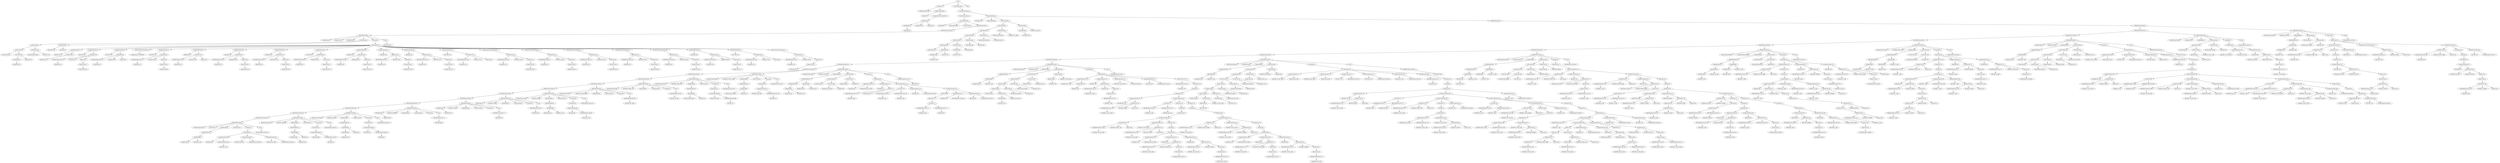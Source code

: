 digraph {
n0 [label="Goal:"];
n1 [label="MainClass:"];
n2 [label="Identifier:BinaryTree"];
n1 -> n2
n3 [label="PublicMainMethod:"];
n4 [label="Identifier:a"];
n3 -> n4
n5 [label="SystemOutPrintStatement:3"];
n6 [label="MethodCall:3"];
n7 [label="newIdentifier:3"];
n8 [label="Identifier:BT"];
n7 -> n8
n6 -> n7
n9 [label="Identifier:Start"];
n6 -> n9
n10 [label="Expressions:"];
n6 -> n10
n5 -> n6
n3 -> n5
n1 -> n3
n0 -> n1
n11 [label="ClassDeclarations:"];
n12 [label="ClassDeclarationList:"];
n13 [label="ClassDeclarationList:"];
n14 [label="ClassDeclaration:"];
n15 [label="Identifier:BT"];
n14 -> n15
n16 [label="ExtendsIdentifier:"];
n14 -> n16
n17 [label="varDeclarations:"];
n14 -> n17
n18 [label="MethodDeclarations:"];
n19 [label="MethodDeclarationList:"];
n20 [label="MethodDeclaration:"];
n21 [label="IntegerType:int"];
n20 -> n21
n22 [label="Identifier:Start"];
n20 -> n22
n23 [label="TypeIdentifiers:"];
n20 -> n23
n24 [label="varDeclarations:"];
n25 [label="varDeclarations:"];
n26 [label="varDeclarations:"];
n27 [label="varDeclarations:"];
n26 -> n27
n28 [label="VarDeclaration:"];
n29 [label="identifierType:"];
n30 [label="Identifier:Tree"];
n29 -> n30
n28 -> n29
n31 [label="Identifier:root"];
n28 -> n31
n26 -> n28
n25 -> n26
n32 [label="VarDeclaration:"];
n33 [label="BooleanType:boolean"];
n32 -> n33
n34 [label="Identifier:ntb"];
n32 -> n34
n25 -> n32
n24 -> n25
n35 [label="VarDeclaration:"];
n36 [label="IntegerType:int"];
n35 -> n36
n37 [label="Identifier:nti"];
n35 -> n37
n24 -> n35
n20 -> n24
n38 [label="Statements:"];
n39 [label="StatementList:"];
n40 [label="AssignStatement:17"];
n41 [label="Identifier:root"];
n40 -> n41
n42 [label="newIdentifier:17"];
n43 [label="Identifier:Tree"];
n42 -> n43
n40 -> n42
n39 -> n40
n44 [label="AssignStatement:18"];
n45 [label="Identifier:ntb"];
n44 -> n45
n46 [label="MethodCall:18"];
n47 [label="IdentifierExpression:18"];
n48 [label="Identifier:root"];
n47 -> n48
n46 -> n47
n49 [label="Identifier:Init"];
n46 -> n49
n50 [label="Expressions:"];
n51 [label="ExpressionList:"];
n52 [label="IntegerLiteral:16"];
n51 -> n52
n50 -> n51
n46 -> n50
n44 -> n46
n39 -> n44
n53 [label="AssignStatement:19"];
n54 [label="Identifier:ntb"];
n53 -> n54
n55 [label="MethodCall:19"];
n56 [label="IdentifierExpression:19"];
n57 [label="Identifier:root"];
n56 -> n57
n55 -> n56
n58 [label="Identifier:Print"];
n55 -> n58
n59 [label="Expressions:"];
n55 -> n59
n53 -> n55
n39 -> n53
n60 [label="SystemOutPrintStatement:20"];
n61 [label="IntegerLiteral:100000000"];
n60 -> n61
n39 -> n60
n62 [label="AssignStatement:21"];
n63 [label="Identifier:ntb"];
n62 -> n63
n64 [label="MethodCall:21"];
n65 [label="IdentifierExpression:21"];
n66 [label="Identifier:root"];
n65 -> n66
n64 -> n65
n67 [label="Identifier:Insert"];
n64 -> n67
n68 [label="Expressions:"];
n69 [label="ExpressionList:"];
n70 [label="IntegerLiteral:8"];
n69 -> n70
n68 -> n69
n64 -> n68
n62 -> n64
n39 -> n62
n71 [label="AssignStatement:22"];
n72 [label="Identifier:ntb"];
n71 -> n72
n73 [label="MethodCall:22"];
n74 [label="IdentifierExpression:22"];
n75 [label="Identifier:root"];
n74 -> n75
n73 -> n74
n76 [label="Identifier:Print"];
n73 -> n76
n77 [label="Expressions:"];
n73 -> n77
n71 -> n73
n39 -> n71
n78 [label="AssignStatement:23"];
n79 [label="Identifier:ntb"];
n78 -> n79
n80 [label="MethodCall:23"];
n81 [label="IdentifierExpression:23"];
n82 [label="Identifier:root"];
n81 -> n82
n80 -> n81
n83 [label="Identifier:Insert"];
n80 -> n83
n84 [label="Expressions:"];
n85 [label="ExpressionList:"];
n86 [label="IntegerLiteral:24"];
n85 -> n86
n84 -> n85
n80 -> n84
n78 -> n80
n39 -> n78
n87 [label="AssignStatement:24"];
n88 [label="Identifier:ntb"];
n87 -> n88
n89 [label="MethodCall:24"];
n90 [label="IdentifierExpression:24"];
n91 [label="Identifier:root"];
n90 -> n91
n89 -> n90
n92 [label="Identifier:Insert"];
n89 -> n92
n93 [label="Expressions:"];
n94 [label="ExpressionList:"];
n95 [label="IntegerLiteral:4"];
n94 -> n95
n93 -> n94
n89 -> n93
n87 -> n89
n39 -> n87
n96 [label="AssignStatement:25"];
n97 [label="Identifier:ntb"];
n96 -> n97
n98 [label="MethodCall:25"];
n99 [label="IdentifierExpression:25"];
n100 [label="Identifier:root"];
n99 -> n100
n98 -> n99
n101 [label="Identifier:Insert"];
n98 -> n101
n102 [label="Expressions:"];
n103 [label="ExpressionList:"];
n104 [label="IntegerLiteral:12"];
n103 -> n104
n102 -> n103
n98 -> n102
n96 -> n98
n39 -> n96
n105 [label="AssignStatement:26"];
n106 [label="Identifier:ntb"];
n105 -> n106
n107 [label="MethodCall:26"];
n108 [label="IdentifierExpression:26"];
n109 [label="Identifier:root"];
n108 -> n109
n107 -> n108
n110 [label="Identifier:Insert"];
n107 -> n110
n111 [label="Expressions:"];
n112 [label="ExpressionList:"];
n113 [label="IntegerLiteral:20"];
n112 -> n113
n111 -> n112
n107 -> n111
n105 -> n107
n39 -> n105
n114 [label="AssignStatement:27"];
n115 [label="Identifier:ntb"];
n114 -> n115
n116 [label="MethodCall:27"];
n117 [label="IdentifierExpression:27"];
n118 [label="Identifier:root"];
n117 -> n118
n116 -> n117
n119 [label="Identifier:Insert"];
n116 -> n119
n120 [label="Expressions:"];
n121 [label="ExpressionList:"];
n122 [label="IntegerLiteral:28"];
n121 -> n122
n120 -> n121
n116 -> n120
n114 -> n116
n39 -> n114
n123 [label="AssignStatement:28"];
n124 [label="Identifier:ntb"];
n123 -> n124
n125 [label="MethodCall:28"];
n126 [label="IdentifierExpression:28"];
n127 [label="Identifier:root"];
n126 -> n127
n125 -> n126
n128 [label="Identifier:Insert"];
n125 -> n128
n129 [label="Expressions:"];
n130 [label="ExpressionList:"];
n131 [label="IntegerLiteral:14"];
n130 -> n131
n129 -> n130
n125 -> n129
n123 -> n125
n39 -> n123
n132 [label="AssignStatement:29"];
n133 [label="Identifier:ntb"];
n132 -> n133
n134 [label="MethodCall:29"];
n135 [label="IdentifierExpression:29"];
n136 [label="Identifier:root"];
n135 -> n136
n134 -> n135
n137 [label="Identifier:Print"];
n134 -> n137
n138 [label="Expressions:"];
n134 -> n138
n132 -> n134
n39 -> n132
n139 [label="SystemOutPrintStatement:30"];
n140 [label="MethodCall:30"];
n141 [label="IdentifierExpression:30"];
n142 [label="Identifier:root"];
n141 -> n142
n140 -> n141
n143 [label="Identifier:Search"];
n140 -> n143
n144 [label="Expressions:"];
n145 [label="ExpressionList:"];
n146 [label="IntegerLiteral:24"];
n145 -> n146
n144 -> n145
n140 -> n144
n139 -> n140
n39 -> n139
n147 [label="SystemOutPrintStatement:31"];
n148 [label="MethodCall:31"];
n149 [label="IdentifierExpression:31"];
n150 [label="Identifier:root"];
n149 -> n150
n148 -> n149
n151 [label="Identifier:Search"];
n148 -> n151
n152 [label="Expressions:"];
n153 [label="ExpressionList:"];
n154 [label="IntegerLiteral:12"];
n153 -> n154
n152 -> n153
n148 -> n152
n147 -> n148
n39 -> n147
n155 [label="SystemOutPrintStatement:32"];
n156 [label="MethodCall:32"];
n157 [label="IdentifierExpression:32"];
n158 [label="Identifier:root"];
n157 -> n158
n156 -> n157
n159 [label="Identifier:Search"];
n156 -> n159
n160 [label="Expressions:"];
n161 [label="ExpressionList:"];
n162 [label="IntegerLiteral:16"];
n161 -> n162
n160 -> n161
n156 -> n160
n155 -> n156
n39 -> n155
n163 [label="SystemOutPrintStatement:33"];
n164 [label="MethodCall:33"];
n165 [label="IdentifierExpression:33"];
n166 [label="Identifier:root"];
n165 -> n166
n164 -> n165
n167 [label="Identifier:Search"];
n164 -> n167
n168 [label="Expressions:"];
n169 [label="ExpressionList:"];
n170 [label="IntegerLiteral:50"];
n169 -> n170
n168 -> n169
n164 -> n168
n163 -> n164
n39 -> n163
n171 [label="SystemOutPrintStatement:34"];
n172 [label="MethodCall:34"];
n173 [label="IdentifierExpression:34"];
n174 [label="Identifier:root"];
n173 -> n174
n172 -> n173
n175 [label="Identifier:Search"];
n172 -> n175
n176 [label="Expressions:"];
n177 [label="ExpressionList:"];
n178 [label="IntegerLiteral:12"];
n177 -> n178
n176 -> n177
n172 -> n176
n171 -> n172
n39 -> n171
n179 [label="AssignStatement:35"];
n180 [label="Identifier:ntb"];
n179 -> n180
n181 [label="MethodCall:35"];
n182 [label="IdentifierExpression:35"];
n183 [label="Identifier:root"];
n182 -> n183
n181 -> n182
n184 [label="Identifier:Delete"];
n181 -> n184
n185 [label="Expressions:"];
n186 [label="ExpressionList:"];
n187 [label="IntegerLiteral:12"];
n186 -> n187
n185 -> n186
n181 -> n185
n179 -> n181
n39 -> n179
n188 [label="AssignStatement:36"];
n189 [label="Identifier:ntb"];
n188 -> n189
n190 [label="MethodCall:36"];
n191 [label="IdentifierExpression:36"];
n192 [label="Identifier:root"];
n191 -> n192
n190 -> n191
n193 [label="Identifier:Print"];
n190 -> n193
n194 [label="Expressions:"];
n190 -> n194
n188 -> n190
n39 -> n188
n195 [label="SystemOutPrintStatement:37"];
n196 [label="MethodCall:37"];
n197 [label="IdentifierExpression:37"];
n198 [label="Identifier:root"];
n197 -> n198
n196 -> n197
n199 [label="Identifier:Search"];
n196 -> n199
n200 [label="Expressions:"];
n201 [label="ExpressionList:"];
n202 [label="IntegerLiteral:12"];
n201 -> n202
n200 -> n201
n196 -> n200
n195 -> n196
n39 -> n195
n38 -> n39
n20 -> n38
n203 [label="return:"];
n204 [label="IntegerLiteral:0"];
n203 -> n204
n20 -> n203
n19 -> n20
n18 -> n19
n14 -> n18
n13 -> n14
n12 -> n13
n205 [label="ClassDeclaration:"];
n206 [label="Identifier:Tree"];
n205 -> n206
n207 [label="ExtendsIdentifier:"];
n205 -> n207
n208 [label="varDeclarations:"];
n209 [label="varDeclarations:"];
n210 [label="varDeclarations:"];
n211 [label="varDeclarations:"];
n212 [label="varDeclarations:"];
n213 [label="varDeclarations:"];
n214 [label="varDeclarations:"];
n213 -> n214
n215 [label="VarDeclaration:"];
n216 [label="identifierType:"];
n217 [label="Identifier:Tree"];
n216 -> n217
n215 -> n216
n218 [label="Identifier:left"];
n215 -> n218
n213 -> n215
n212 -> n213
n219 [label="VarDeclaration:"];
n220 [label="identifierType:"];
n221 [label="Identifier:Tree"];
n220 -> n221
n219 -> n220
n222 [label="Identifier:right"];
n219 -> n222
n212 -> n219
n211 -> n212
n223 [label="VarDeclaration:"];
n224 [label="IntegerType:int"];
n223 -> n224
n225 [label="Identifier:key"];
n223 -> n225
n211 -> n223
n210 -> n211
n226 [label="VarDeclaration:"];
n227 [label="BooleanType:boolean"];
n226 -> n227
n228 [label="Identifier:has_left"];
n226 -> n228
n210 -> n226
n209 -> n210
n229 [label="VarDeclaration:"];
n230 [label="BooleanType:boolean"];
n229 -> n230
n231 [label="Identifier:has_right"];
n229 -> n231
n209 -> n229
n208 -> n209
n232 [label="VarDeclaration:"];
n233 [label="identifierType:"];
n234 [label="Identifier:Tree"];
n233 -> n234
n232 -> n233
n235 [label="Identifier:my_null"];
n232 -> n235
n208 -> n232
n205 -> n208
n236 [label="MethodDeclarations:"];
n237 [label="MethodDeclarationList:"];
n238 [label="MethodDeclarationList:"];
n239 [label="MethodDeclarationList:"];
n240 [label="MethodDeclarationList:"];
n241 [label="MethodDeclarationList:"];
n242 [label="MethodDeclarationList:"];
n243 [label="MethodDeclarationList:"];
n244 [label="MethodDeclarationList:"];
n245 [label="MethodDeclarationList:"];
n246 [label="MethodDeclarationList:"];
n247 [label="MethodDeclarationList:"];
n248 [label="MethodDeclarationList:"];
n249 [label="MethodDeclarationList:"];
n250 [label="MethodDeclarationList:"];
n251 [label="MethodDeclarationList:"];
n252 [label="MethodDeclarationList:"];
n253 [label="MethodDeclarationList:"];
n254 [label="MethodDeclarationList:"];
n255 [label="MethodDeclarationList:"];
n256 [label="MethodDeclarationList:"];
n257 [label="MethodDeclaration:"];
n258 [label="BooleanType:boolean"];
n257 -> n258
n259 [label="Identifier:Init"];
n257 -> n259
n260 [label="TypeIdentifiers:"];
n261 [label="TypeIdentifierList:"];
n262 [label="TypeIdentifier:"];
n263 [label="IntegerType:int"];
n262 -> n263
n264 [label="Identifier:v_key"];
n262 -> n264
n261 -> n262
n260 -> n261
n257 -> n260
n265 [label="varDeclarations:"];
n257 -> n265
n266 [label="Statements:"];
n267 [label="StatementList:"];
n268 [label="AssignStatement:54"];
n269 [label="Identifier:key"];
n268 -> n269
n270 [label="IdentifierExpression:54"];
n271 [label="Identifier:v_key"];
n270 -> n271
n268 -> n270
n267 -> n268
n272 [label="AssignStatement:55"];
n273 [label="Identifier:has_left"];
n272 -> n273
n274 [label="BooleanExpression:false"];
n272 -> n274
n267 -> n272
n275 [label="AssignStatement:56"];
n276 [label="Identifier:has_right"];
n275 -> n276
n277 [label="BooleanExpression:false"];
n275 -> n277
n267 -> n275
n266 -> n267
n257 -> n266
n278 [label="return:"];
n279 [label="BooleanExpression:true"];
n278 -> n279
n257 -> n278
n256 -> n257
n255 -> n256
n280 [label="MethodDeclaration:"];
n281 [label="BooleanType:boolean"];
n280 -> n281
n282 [label="Identifier:SetRight"];
n280 -> n282
n283 [label="TypeIdentifiers:"];
n284 [label="TypeIdentifierList:"];
n285 [label="TypeIdentifier:"];
n286 [label="identifierType:"];
n287 [label="Identifier:Tree"];
n286 -> n287
n285 -> n286
n288 [label="Identifier:rn"];
n285 -> n288
n284 -> n285
n283 -> n284
n280 -> n283
n289 [label="varDeclarations:"];
n280 -> n289
n290 [label="Statements:"];
n291 [label="StatementList:"];
n292 [label="AssignStatement:62"];
n293 [label="Identifier:right"];
n292 -> n293
n294 [label="IdentifierExpression:62"];
n295 [label="Identifier:rn"];
n294 -> n295
n292 -> n294
n291 -> n292
n290 -> n291
n280 -> n290
n296 [label="return:"];
n297 [label="BooleanExpression:true"];
n296 -> n297
n280 -> n296
n255 -> n280
n254 -> n255
n298 [label="MethodDeclaration:"];
n299 [label="BooleanType:boolean"];
n298 -> n299
n300 [label="Identifier:SetLeft"];
n298 -> n300
n301 [label="TypeIdentifiers:"];
n302 [label="TypeIdentifierList:"];
n303 [label="TypeIdentifier:"];
n304 [label="identifierType:"];
n305 [label="Identifier:Tree"];
n304 -> n305
n303 -> n304
n306 [label="Identifier:ln"];
n303 -> n306
n302 -> n303
n301 -> n302
n298 -> n301
n307 [label="varDeclarations:"];
n298 -> n307
n308 [label="Statements:"];
n309 [label="StatementList:"];
n310 [label="AssignStatement:68"];
n311 [label="Identifier:left"];
n310 -> n311
n312 [label="IdentifierExpression:68"];
n313 [label="Identifier:ln"];
n312 -> n313
n310 -> n312
n309 -> n310
n308 -> n309
n298 -> n308
n314 [label="return:"];
n315 [label="BooleanExpression:true"];
n314 -> n315
n298 -> n314
n254 -> n298
n253 -> n254
n316 [label="MethodDeclaration:"];
n317 [label="identifierType:"];
n318 [label="Identifier:Tree"];
n317 -> n318
n316 -> n317
n319 [label="Identifier:GetRight"];
n316 -> n319
n320 [label="TypeIdentifiers:"];
n316 -> n320
n321 [label="varDeclarations:"];
n316 -> n321
n322 [label="Statements:"];
n316 -> n322
n323 [label="return:"];
n324 [label="IdentifierExpression:73"];
n325 [label="Identifier:right"];
n324 -> n325
n323 -> n324
n316 -> n323
n253 -> n316
n252 -> n253
n326 [label="MethodDeclaration:"];
n327 [label="identifierType:"];
n328 [label="Identifier:Tree"];
n327 -> n328
n326 -> n327
n329 [label="Identifier:GetLeft"];
n326 -> n329
n330 [label="TypeIdentifiers:"];
n326 -> n330
n331 [label="varDeclarations:"];
n326 -> n331
n332 [label="Statements:"];
n326 -> n332
n333 [label="return:"];
n334 [label="IdentifierExpression:77"];
n335 [label="Identifier:left"];
n334 -> n335
n333 -> n334
n326 -> n333
n252 -> n326
n251 -> n252
n336 [label="MethodDeclaration:"];
n337 [label="IntegerType:int"];
n336 -> n337
n338 [label="Identifier:GetKey"];
n336 -> n338
n339 [label="TypeIdentifiers:"];
n336 -> n339
n340 [label="varDeclarations:"];
n336 -> n340
n341 [label="Statements:"];
n336 -> n341
n342 [label="return:"];
n343 [label="IdentifierExpression:81"];
n344 [label="Identifier:key"];
n343 -> n344
n342 -> n343
n336 -> n342
n251 -> n336
n250 -> n251
n345 [label="MethodDeclaration:"];
n346 [label="BooleanType:boolean"];
n345 -> n346
n347 [label="Identifier:SetKey"];
n345 -> n347
n348 [label="TypeIdentifiers:"];
n349 [label="TypeIdentifierList:"];
n350 [label="TypeIdentifier:"];
n351 [label="IntegerType:int"];
n350 -> n351
n352 [label="Identifier:v_key"];
n350 -> n352
n349 -> n350
n348 -> n349
n345 -> n348
n353 [label="varDeclarations:"];
n345 -> n353
n354 [label="Statements:"];
n355 [label="StatementList:"];
n356 [label="AssignStatement:85"];
n357 [label="Identifier:key"];
n356 -> n357
n358 [label="IdentifierExpression:85"];
n359 [label="Identifier:v_key"];
n358 -> n359
n356 -> n358
n355 -> n356
n354 -> n355
n345 -> n354
n360 [label="return:"];
n361 [label="BooleanExpression:true"];
n360 -> n361
n345 -> n360
n250 -> n345
n249 -> n250
n362 [label="MethodDeclaration:"];
n363 [label="BooleanType:boolean"];
n362 -> n363
n364 [label="Identifier:GetHas_Right"];
n362 -> n364
n365 [label="TypeIdentifiers:"];
n362 -> n365
n366 [label="varDeclarations:"];
n362 -> n366
n367 [label="Statements:"];
n362 -> n367
n368 [label="return:"];
n369 [label="IdentifierExpression:90"];
n370 [label="Identifier:has_right"];
n369 -> n370
n368 -> n369
n362 -> n368
n249 -> n362
n248 -> n249
n371 [label="MethodDeclaration:"];
n372 [label="BooleanType:boolean"];
n371 -> n372
n373 [label="Identifier:GetHas_Left"];
n371 -> n373
n374 [label="TypeIdentifiers:"];
n371 -> n374
n375 [label="varDeclarations:"];
n371 -> n375
n376 [label="Statements:"];
n371 -> n376
n377 [label="return:"];
n378 [label="IdentifierExpression:94"];
n379 [label="Identifier:has_left"];
n378 -> n379
n377 -> n378
n371 -> n377
n248 -> n371
n247 -> n248
n380 [label="MethodDeclaration:"];
n381 [label="BooleanType:boolean"];
n380 -> n381
n382 [label="Identifier:SetHas_Left"];
n380 -> n382
n383 [label="TypeIdentifiers:"];
n384 [label="TypeIdentifierList:"];
n385 [label="TypeIdentifier:"];
n386 [label="BooleanType:boolean"];
n385 -> n386
n387 [label="Identifier:val"];
n385 -> n387
n384 -> n385
n383 -> n384
n380 -> n383
n388 [label="varDeclarations:"];
n380 -> n388
n389 [label="Statements:"];
n390 [label="StatementList:"];
n391 [label="AssignStatement:98"];
n392 [label="Identifier:has_left"];
n391 -> n392
n393 [label="IdentifierExpression:98"];
n394 [label="Identifier:val"];
n393 -> n394
n391 -> n393
n390 -> n391
n389 -> n390
n380 -> n389
n395 [label="return:"];
n396 [label="BooleanExpression:true"];
n395 -> n396
n380 -> n395
n247 -> n380
n246 -> n247
n397 [label="MethodDeclaration:"];
n398 [label="BooleanType:boolean"];
n397 -> n398
n399 [label="Identifier:SetHas_Right"];
n397 -> n399
n400 [label="TypeIdentifiers:"];
n401 [label="TypeIdentifierList:"];
n402 [label="TypeIdentifier:"];
n403 [label="BooleanType:boolean"];
n402 -> n403
n404 [label="Identifier:val"];
n402 -> n404
n401 -> n402
n400 -> n401
n397 -> n400
n405 [label="varDeclarations:"];
n397 -> n405
n406 [label="Statements:"];
n407 [label="StatementList:"];
n408 [label="AssignStatement:103"];
n409 [label="Identifier:has_right"];
n408 -> n409
n410 [label="IdentifierExpression:103"];
n411 [label="Identifier:val"];
n410 -> n411
n408 -> n410
n407 -> n408
n406 -> n407
n397 -> n406
n412 [label="return:"];
n413 [label="BooleanExpression:true"];
n412 -> n413
n397 -> n412
n246 -> n397
n245 -> n246
n414 [label="MethodDeclaration:"];
n415 [label="BooleanType:boolean"];
n414 -> n415
n416 [label="Identifier:Compare"];
n414 -> n416
n417 [label="TypeIdentifiers:"];
n418 [label="TypeIdentifierList:"];
n419 [label="TypeIdentifierList:"];
n420 [label="TypeIdentifier:"];
n421 [label="IntegerType:int"];
n420 -> n421
n422 [label="Identifier:num1"];
n420 -> n422
n419 -> n420
n418 -> n419
n423 [label="TypeIdentifier:"];
n424 [label="IntegerType:int"];
n423 -> n424
n425 [label="Identifier:num2"];
n423 -> n425
n418 -> n423
n417 -> n418
n414 -> n417
n426 [label="varDeclarations:"];
n427 [label="varDeclarations:"];
n428 [label="varDeclarations:"];
n427 -> n428
n429 [label="VarDeclaration:"];
n430 [label="BooleanType:boolean"];
n429 -> n430
n431 [label="Identifier:ntb"];
n429 -> n431
n427 -> n429
n426 -> n427
n432 [label="VarDeclaration:"];
n433 [label="IntegerType:int"];
n432 -> n433
n434 [label="Identifier:nti"];
n432 -> n434
n426 -> n432
n414 -> n426
n435 [label="Statements:"];
n436 [label="StatementList:"];
n437 [label="AssignStatement:114"];
n438 [label="Identifier:ntb"];
n437 -> n438
n439 [label="BooleanExpression:false"];
n437 -> n439
n436 -> n437
n440 [label="AssignStatement:115"];
n441 [label="Identifier:nti"];
n440 -> n441
n442 [label="AddOP:115"];
n443 [label="IdentifierExpression:115"];
n444 [label="Identifier:num2"];
n443 -> n444
n442 -> n443
n445 [label="IntegerLiteral:1"];
n442 -> n445
n440 -> n442
n436 -> n440
n446 [label="IF_ElseStatement:118"];
n447 [label="LesserOP:116"];
n448 [label="IdentifierExpression:116"];
n449 [label="Identifier:num1"];
n448 -> n449
n447 -> n448
n450 [label="IdentifierExpression:116"];
n451 [label="Identifier:num2"];
n450 -> n451
n447 -> n450
n446 -> n447
n452 [label="AssignStatement:116"];
n453 [label="Identifier:ntb"];
n452 -> n453
n454 [label="BooleanExpression:false"];
n452 -> n454
n446 -> n452
n455 [label="IF_ElseStatement:118"];
n456 [label="NotOP:NotOP"];
n457 [label="Expression:117"];
n458 [label="LesserOP:117"];
n459 [label="IdentifierExpression:117"];
n460 [label="Identifier:num1"];
n459 -> n460
n458 -> n459
n461 [label="IdentifierExpression:117"];
n462 [label="Identifier:nti"];
n461 -> n462
n458 -> n461
n457 -> n458
n456 -> n457
n455 -> n456
n463 [label="AssignStatement:117"];
n464 [label="Identifier:ntb"];
n463 -> n464
n465 [label="BooleanExpression:false"];
n463 -> n465
n455 -> n463
n466 [label="AssignStatement:118"];
n467 [label="Identifier:ntb"];
n466 -> n467
n468 [label="BooleanExpression:true"];
n466 -> n468
n455 -> n466
n446 -> n455
n436 -> n446
n435 -> n436
n414 -> n435
n469 [label="return:"];
n470 [label="IdentifierExpression:119"];
n471 [label="Identifier:ntb"];
n470 -> n471
n469 -> n470
n414 -> n469
n245 -> n414
n244 -> n245
n472 [label="MethodDeclaration:"];
n473 [label="BooleanType:boolean"];
n472 -> n473
n474 [label="Identifier:Insert"];
n472 -> n474
n475 [label="TypeIdentifiers:"];
n476 [label="TypeIdentifierList:"];
n477 [label="TypeIdentifier:"];
n478 [label="IntegerType:int"];
n477 -> n478
n479 [label="Identifier:v_key"];
n477 -> n479
n476 -> n477
n475 -> n476
n472 -> n475
n480 [label="varDeclarations:"];
n481 [label="varDeclarations:"];
n482 [label="varDeclarations:"];
n483 [label="varDeclarations:"];
n484 [label="varDeclarations:"];
n485 [label="varDeclarations:"];
n484 -> n485
n486 [label="VarDeclaration:"];
n487 [label="identifierType:"];
n488 [label="Identifier:Tree"];
n487 -> n488
n486 -> n487
n489 [label="Identifier:new_node"];
n486 -> n489
n484 -> n486
n483 -> n484
n490 [label="VarDeclaration:"];
n491 [label="BooleanType:boolean"];
n490 -> n491
n492 [label="Identifier:ntb"];
n490 -> n492
n483 -> n490
n482 -> n483
n493 [label="VarDeclaration:"];
n494 [label="BooleanType:boolean"];
n493 -> n494
n495 [label="Identifier:cont"];
n493 -> n495
n482 -> n493
n481 -> n482
n496 [label="VarDeclaration:"];
n497 [label="IntegerType:int"];
n496 -> n497
n498 [label="Identifier:key_aux"];
n496 -> n498
n481 -> n496
n480 -> n481
n499 [label="VarDeclaration:"];
n500 [label="identifierType:"];
n501 [label="Identifier:Tree"];
n500 -> n501
n499 -> n500
n502 [label="Identifier:current_node"];
n499 -> n502
n480 -> n499
n472 -> n480
n503 [label="Statements:"];
n504 [label="StatementList:"];
n505 [label="AssignStatement:131"];
n506 [label="Identifier:new_node"];
n505 -> n506
n507 [label="newIdentifier:131"];
n508 [label="Identifier:Tree"];
n507 -> n508
n505 -> n507
n504 -> n505
n509 [label="AssignStatement:132"];
n510 [label="Identifier:ntb"];
n509 -> n510
n511 [label="MethodCall:132"];
n512 [label="IdentifierExpression:132"];
n513 [label="Identifier:new_node"];
n512 -> n513
n511 -> n512
n514 [label="Identifier:Init"];
n511 -> n514
n515 [label="Expressions:"];
n516 [label="ExpressionList:"];
n517 [label="IdentifierExpression:132"];
n518 [label="Identifier:v_key"];
n517 -> n518
n516 -> n517
n515 -> n516
n511 -> n515
n509 -> n511
n504 -> n509
n519 [label="AssignStatement:133"];
n520 [label="Identifier:current_node"];
n519 -> n520
n521 [label="ThisExpression:this"];
n519 -> n521
n504 -> n519
n522 [label="AssignStatement:134"];
n523 [label="Identifier:cont"];
n522 -> n523
n524 [label="BooleanExpression:true"];
n522 -> n524
n504 -> n522
n525 [label="WhileStatement:155"];
n526 [label="IdentifierExpression:135"];
n527 [label="Identifier:cont"];
n526 -> n527
n525 -> n526
n528 [label="Statement:155"];
n529 [label="Statements:"];
n530 [label="StatementList:"];
n531 [label="AssignStatement:136"];
n532 [label="Identifier:key_aux"];
n531 -> n532
n533 [label="MethodCall:136"];
n534 [label="IdentifierExpression:136"];
n535 [label="Identifier:current_node"];
n534 -> n535
n533 -> n534
n536 [label="Identifier:GetKey"];
n533 -> n536
n537 [label="Expressions:"];
n533 -> n537
n531 -> n533
n530 -> n531
n538 [label="IF_ElseStatement:154"];
n539 [label="LesserOP:137"];
n540 [label="IdentifierExpression:137"];
n541 [label="Identifier:v_key"];
n540 -> n541
n539 -> n540
n542 [label="IdentifierExpression:137"];
n543 [label="Identifier:key_aux"];
n542 -> n543
n539 -> n542
n538 -> n539
n544 [label="Statement:145"];
n545 [label="Statements:"];
n546 [label="StatementList:"];
n547 [label="IF_ElseStatement:144"];
n548 [label="MethodCall:138"];
n549 [label="IdentifierExpression:138"];
n550 [label="Identifier:current_node"];
n549 -> n550
n548 -> n549
n551 [label="Identifier:GetHas_Left"];
n548 -> n551
n552 [label="Expressions:"];
n548 -> n552
n547 -> n548
n553 [label="AssignStatement:139"];
n554 [label="Identifier:current_node"];
n553 -> n554
n555 [label="MethodCall:139"];
n556 [label="IdentifierExpression:139"];
n557 [label="Identifier:current_node"];
n556 -> n557
n555 -> n556
n558 [label="Identifier:GetLeft"];
n555 -> n558
n559 [label="Expressions:"];
n555 -> n559
n553 -> n555
n547 -> n553
n560 [label="Statement:144"];
n561 [label="Statements:"];
n562 [label="StatementList:"];
n563 [label="AssignStatement:141"];
n564 [label="Identifier:cont"];
n563 -> n564
n565 [label="BooleanExpression:false"];
n563 -> n565
n562 -> n563
n566 [label="AssignStatement:142"];
n567 [label="Identifier:ntb"];
n566 -> n567
n568 [label="MethodCall:142"];
n569 [label="IdentifierExpression:142"];
n570 [label="Identifier:current_node"];
n569 -> n570
n568 -> n569
n571 [label="Identifier:SetHas_Left"];
n568 -> n571
n572 [label="Expressions:"];
n573 [label="ExpressionList:"];
n574 [label="BooleanExpression:true"];
n573 -> n574
n572 -> n573
n568 -> n572
n566 -> n568
n562 -> n566
n575 [label="AssignStatement:143"];
n576 [label="Identifier:ntb"];
n575 -> n576
n577 [label="MethodCall:143"];
n578 [label="IdentifierExpression:143"];
n579 [label="Identifier:current_node"];
n578 -> n579
n577 -> n578
n580 [label="Identifier:SetLeft"];
n577 -> n580
n581 [label="Expressions:"];
n582 [label="ExpressionList:"];
n583 [label="IdentifierExpression:143"];
n584 [label="Identifier:new_node"];
n583 -> n584
n582 -> n583
n581 -> n582
n577 -> n581
n575 -> n577
n562 -> n575
n561 -> n562
n560 -> n561
n547 -> n560
n546 -> n547
n545 -> n546
n544 -> n545
n538 -> n544
n585 [label="Statement:154"];
n586 [label="Statements:"];
n587 [label="StatementList:"];
n588 [label="IF_ElseStatement:153"];
n589 [label="MethodCall:147"];
n590 [label="IdentifierExpression:147"];
n591 [label="Identifier:current_node"];
n590 -> n591
n589 -> n590
n592 [label="Identifier:GetHas_Right"];
n589 -> n592
n593 [label="Expressions:"];
n589 -> n593
n588 -> n589
n594 [label="AssignStatement:148"];
n595 [label="Identifier:current_node"];
n594 -> n595
n596 [label="MethodCall:148"];
n597 [label="IdentifierExpression:148"];
n598 [label="Identifier:current_node"];
n597 -> n598
n596 -> n597
n599 [label="Identifier:GetRight"];
n596 -> n599
n600 [label="Expressions:"];
n596 -> n600
n594 -> n596
n588 -> n594
n601 [label="Statement:153"];
n602 [label="Statements:"];
n603 [label="StatementList:"];
n604 [label="AssignStatement:150"];
n605 [label="Identifier:cont"];
n604 -> n605
n606 [label="BooleanExpression:false"];
n604 -> n606
n603 -> n604
n607 [label="AssignStatement:151"];
n608 [label="Identifier:ntb"];
n607 -> n608
n609 [label="MethodCall:151"];
n610 [label="IdentifierExpression:151"];
n611 [label="Identifier:current_node"];
n610 -> n611
n609 -> n610
n612 [label="Identifier:SetHas_Right"];
n609 -> n612
n613 [label="Expressions:"];
n614 [label="ExpressionList:"];
n615 [label="BooleanExpression:true"];
n614 -> n615
n613 -> n614
n609 -> n613
n607 -> n609
n603 -> n607
n616 [label="AssignStatement:152"];
n617 [label="Identifier:ntb"];
n616 -> n617
n618 [label="MethodCall:152"];
n619 [label="IdentifierExpression:152"];
n620 [label="Identifier:current_node"];
n619 -> n620
n618 -> n619
n621 [label="Identifier:SetRight"];
n618 -> n621
n622 [label="Expressions:"];
n623 [label="ExpressionList:"];
n624 [label="IdentifierExpression:152"];
n625 [label="Identifier:new_node"];
n624 -> n625
n623 -> n624
n622 -> n623
n618 -> n622
n616 -> n618
n603 -> n616
n602 -> n603
n601 -> n602
n588 -> n601
n587 -> n588
n586 -> n587
n585 -> n586
n538 -> n585
n530 -> n538
n529 -> n530
n528 -> n529
n525 -> n528
n504 -> n525
n503 -> n504
n472 -> n503
n626 [label="return:"];
n627 [label="BooleanExpression:true"];
n626 -> n627
n472 -> n626
n244 -> n472
n243 -> n244
n628 [label="MethodDeclaration:"];
n629 [label="BooleanType:boolean"];
n628 -> n629
n630 [label="Identifier:Delete"];
n628 -> n630
n631 [label="TypeIdentifiers:"];
n632 [label="TypeIdentifierList:"];
n633 [label="TypeIdentifier:"];
n634 [label="IntegerType:int"];
n633 -> n634
n635 [label="Identifier:v_key"];
n633 -> n635
n632 -> n633
n631 -> n632
n628 -> n631
n636 [label="varDeclarations:"];
n637 [label="varDeclarations:"];
n638 [label="varDeclarations:"];
n639 [label="varDeclarations:"];
n640 [label="varDeclarations:"];
n641 [label="varDeclarations:"];
n642 [label="varDeclarations:"];
n643 [label="varDeclarations:"];
n642 -> n643
n644 [label="VarDeclaration:"];
n645 [label="identifierType:"];
n646 [label="Identifier:Tree"];
n645 -> n646
n644 -> n645
n647 [label="Identifier:current_node"];
n644 -> n647
n642 -> n644
n641 -> n642
n648 [label="VarDeclaration:"];
n649 [label="identifierType:"];
n650 [label="Identifier:Tree"];
n649 -> n650
n648 -> n649
n651 [label="Identifier:parent_node"];
n648 -> n651
n641 -> n648
n640 -> n641
n652 [label="VarDeclaration:"];
n653 [label="BooleanType:boolean"];
n652 -> n653
n654 [label="Identifier:cont"];
n652 -> n654
n640 -> n652
n639 -> n640
n655 [label="VarDeclaration:"];
n656 [label="BooleanType:boolean"];
n655 -> n656
n657 [label="Identifier:found"];
n655 -> n657
n639 -> n655
n638 -> n639
n658 [label="VarDeclaration:"];
n659 [label="BooleanType:boolean"];
n658 -> n659
n660 [label="Identifier:is_root"];
n658 -> n660
n638 -> n658
n637 -> n638
n661 [label="VarDeclaration:"];
n662 [label="IntegerType:int"];
n661 -> n662
n663 [label="Identifier:key_aux"];
n661 -> n663
n637 -> n661
n636 -> n637
n664 [label="VarDeclaration:"];
n665 [label="BooleanType:boolean"];
n664 -> n665
n666 [label="Identifier:ntb"];
n664 -> n666
n636 -> n664
n628 -> n636
n667 [label="Statements:"];
n668 [label="StatementList:"];
n669 [label="AssignStatement:170"];
n670 [label="Identifier:current_node"];
n669 -> n670
n671 [label="ThisExpression:this"];
n669 -> n671
n668 -> n669
n672 [label="AssignStatement:171"];
n673 [label="Identifier:parent_node"];
n672 -> n673
n674 [label="ThisExpression:this"];
n672 -> n674
n668 -> n672
n675 [label="AssignStatement:172"];
n676 [label="Identifier:cont"];
n675 -> n676
n677 [label="BooleanExpression:true"];
n675 -> n677
n668 -> n675
n678 [label="AssignStatement:173"];
n679 [label="Identifier:found"];
n678 -> n679
n680 [label="BooleanExpression:false"];
n678 -> n680
n668 -> n678
n681 [label="AssignStatement:174"];
n682 [label="Identifier:is_root"];
n681 -> n682
n683 [label="BooleanExpression:true"];
n681 -> n683
n668 -> n681
n684 [label="WhileStatement:202"];
n685 [label="IdentifierExpression:175"];
n686 [label="Identifier:cont"];
n685 -> n686
n684 -> n685
n687 [label="Statement:202"];
n688 [label="Statements:"];
n689 [label="StatementList:"];
n690 [label="AssignStatement:176"];
n691 [label="Identifier:key_aux"];
n690 -> n691
n692 [label="MethodCall:176"];
n693 [label="IdentifierExpression:176"];
n694 [label="Identifier:current_node"];
n693 -> n694
n692 -> n693
n695 [label="Identifier:GetKey"];
n692 -> n695
n696 [label="Expressions:"];
n692 -> n696
n690 -> n692
n689 -> n690
n697 [label="IF_ElseStatement:200"];
n698 [label="LesserOP:177"];
n699 [label="IdentifierExpression:177"];
n700 [label="Identifier:v_key"];
n699 -> n700
n698 -> n699
n701 [label="IdentifierExpression:177"];
n702 [label="Identifier:key_aux"];
n701 -> n702
n698 -> n701
n697 -> n698
n703 [label="IF_ElseStatement:182"];
n704 [label="MethodCall:178"];
n705 [label="IdentifierExpression:178"];
n706 [label="Identifier:current_node"];
n705 -> n706
n704 -> n705
n707 [label="Identifier:GetHas_Left"];
n704 -> n707
n708 [label="Expressions:"];
n704 -> n708
n703 -> n704
n709 [label="Statement:181"];
n710 [label="Statements:"];
n711 [label="StatementList:"];
n712 [label="AssignStatement:179"];
n713 [label="Identifier:parent_node"];
n712 -> n713
n714 [label="IdentifierExpression:179"];
n715 [label="Identifier:current_node"];
n714 -> n715
n712 -> n714
n711 -> n712
n716 [label="AssignStatement:180"];
n717 [label="Identifier:current_node"];
n716 -> n717
n718 [label="MethodCall:180"];
n719 [label="IdentifierExpression:180"];
n720 [label="Identifier:current_node"];
n719 -> n720
n718 -> n719
n721 [label="Identifier:GetLeft"];
n718 -> n721
n722 [label="Expressions:"];
n718 -> n722
n716 -> n718
n711 -> n716
n710 -> n711
n709 -> n710
n703 -> n709
n723 [label="AssignStatement:182"];
n724 [label="Identifier:cont"];
n723 -> n724
n725 [label="BooleanExpression:false"];
n723 -> n725
n703 -> n723
n697 -> n703
n726 [label="IF_ElseStatement:200"];
n727 [label="LesserOP:184"];
n728 [label="IdentifierExpression:184"];
n729 [label="Identifier:key_aux"];
n728 -> n729
n727 -> n728
n730 [label="IdentifierExpression:184"];
n731 [label="Identifier:v_key"];
n730 -> n731
n727 -> n730
n726 -> n727
n732 [label="IF_ElseStatement:189"];
n733 [label="MethodCall:185"];
n734 [label="IdentifierExpression:185"];
n735 [label="Identifier:current_node"];
n734 -> n735
n733 -> n734
n736 [label="Identifier:GetHas_Right"];
n733 -> n736
n737 [label="Expressions:"];
n733 -> n737
n732 -> n733
n738 [label="Statement:188"];
n739 [label="Statements:"];
n740 [label="StatementList:"];
n741 [label="AssignStatement:186"];
n742 [label="Identifier:parent_node"];
n741 -> n742
n743 [label="IdentifierExpression:186"];
n744 [label="Identifier:current_node"];
n743 -> n744
n741 -> n743
n740 -> n741
n745 [label="AssignStatement:187"];
n746 [label="Identifier:current_node"];
n745 -> n746
n747 [label="MethodCall:187"];
n748 [label="IdentifierExpression:187"];
n749 [label="Identifier:current_node"];
n748 -> n749
n747 -> n748
n750 [label="Identifier:GetRight"];
n747 -> n750
n751 [label="Expressions:"];
n747 -> n751
n745 -> n747
n740 -> n745
n739 -> n740
n738 -> n739
n732 -> n738
n752 [label="AssignStatement:189"];
n753 [label="Identifier:cont"];
n752 -> n753
n754 [label="BooleanExpression:false"];
n752 -> n754
n732 -> n752
n726 -> n732
n755 [label="Statement:200"];
n756 [label="Statements:"];
n757 [label="StatementList:"];
n758 [label="IF_ElseStatement:197"];
n759 [label="IdentifierExpression:191"];
n760 [label="Identifier:is_root"];
n759 -> n760
n758 -> n759
n761 [label="IF_ElseStatement:196"];
n762 [label="AndOP:193"];
n763 [label="Expression:192"];
n764 [label="MethodCall:192"];
n765 [label="NotOP:NotOP"];
n766 [label="IdentifierExpression:192"];
n767 [label="Identifier:current_node"];
n766 -> n767
n765 -> n766
n764 -> n765
n768 [label="Identifier:GetHas_Right"];
n764 -> n768
n769 [label="Expressions:"];
n764 -> n769
n763 -> n764
n762 -> n763
n770 [label="Expression:193"];
n771 [label="MethodCall:193"];
n772 [label="NotOP:NotOP"];
n773 [label="IdentifierExpression:193"];
n774 [label="Identifier:current_node"];
n773 -> n774
n772 -> n773
n771 -> n772
n775 [label="Identifier:GetHas_Left"];
n771 -> n775
n776 [label="Expressions:"];
n771 -> n776
n770 -> n771
n762 -> n770
n761 -> n762
n777 [label="AssignStatement:194"];
n778 [label="Identifier:ntb"];
n777 -> n778
n779 [label="BooleanExpression:true"];
n777 -> n779
n761 -> n777
n780 [label="AssignStatement:196"];
n781 [label="Identifier:ntb"];
n780 -> n781
n782 [label="MethodCall:196"];
n783 [label="ThisExpression:this"];
n782 -> n783
n784 [label="Identifier:Remove"];
n782 -> n784
n785 [label="Expressions:"];
n786 [label="ExpressionList:"];
n787 [label="IdentifierExpression:196"];
n788 [label="Identifier:parent_node"];
n787 -> n788
n786 -> n787
n789 [label="IdentifierExpression:196"];
n790 [label="Identifier:current_node"];
n789 -> n790
n786 -> n789
n785 -> n786
n782 -> n785
n780 -> n782
n761 -> n780
n758 -> n761
n791 [label="AssignStatement:197"];
n792 [label="Identifier:ntb"];
n791 -> n792
n793 [label="MethodCall:197"];
n794 [label="ThisExpression:this"];
n793 -> n794
n795 [label="Identifier:Remove"];
n793 -> n795
n796 [label="Expressions:"];
n797 [label="ExpressionList:"];
n798 [label="IdentifierExpression:197"];
n799 [label="Identifier:parent_node"];
n798 -> n799
n797 -> n798
n800 [label="IdentifierExpression:197"];
n801 [label="Identifier:current_node"];
n800 -> n801
n797 -> n800
n796 -> n797
n793 -> n796
n791 -> n793
n758 -> n791
n757 -> n758
n802 [label="AssignStatement:198"];
n803 [label="Identifier:found"];
n802 -> n803
n804 [label="BooleanExpression:true"];
n802 -> n804
n757 -> n802
n805 [label="AssignStatement:199"];
n806 [label="Identifier:cont"];
n805 -> n806
n807 [label="BooleanExpression:false"];
n805 -> n807
n757 -> n805
n756 -> n757
n755 -> n756
n726 -> n755
n697 -> n726
n689 -> n697
n808 [label="AssignStatement:201"];
n809 [label="Identifier:is_root"];
n808 -> n809
n810 [label="BooleanExpression:false"];
n808 -> n810
n689 -> n808
n688 -> n689
n687 -> n688
n684 -> n687
n668 -> n684
n667 -> n668
n628 -> n667
n811 [label="return:"];
n812 [label="IdentifierExpression:203"];
n813 [label="Identifier:found"];
n812 -> n813
n811 -> n812
n628 -> n811
n243 -> n628
n242 -> n243
n814 [label="MethodDeclaration:"];
n815 [label="BooleanType:boolean"];
n814 -> n815
n816 [label="Identifier:Remove"];
n814 -> n816
n817 [label="TypeIdentifiers:"];
n818 [label="TypeIdentifierList:"];
n819 [label="TypeIdentifierList:"];
n820 [label="TypeIdentifier:"];
n821 [label="identifierType:"];
n822 [label="Identifier:Tree"];
n821 -> n822
n820 -> n821
n823 [label="Identifier:p_node"];
n820 -> n823
n819 -> n820
n818 -> n819
n824 [label="TypeIdentifier:"];
n825 [label="identifierType:"];
n826 [label="Identifier:Tree"];
n825 -> n826
n824 -> n825
n827 [label="Identifier:c_node"];
n824 -> n827
n818 -> n824
n817 -> n818
n814 -> n817
n828 [label="varDeclarations:"];
n829 [label="varDeclarations:"];
n830 [label="varDeclarations:"];
n831 [label="varDeclarations:"];
n830 -> n831
n832 [label="VarDeclaration:"];
n833 [label="BooleanType:boolean"];
n832 -> n833
n834 [label="Identifier:ntb"];
n832 -> n834
n830 -> n832
n829 -> n830
n835 [label="VarDeclaration:"];
n836 [label="IntegerType:int"];
n835 -> n836
n837 [label="Identifier:auxkey1"];
n835 -> n837
n829 -> n835
n828 -> n829
n838 [label="VarDeclaration:"];
n839 [label="IntegerType:int"];
n838 -> n839
n840 [label="Identifier:auxkey2"];
n838 -> n840
n828 -> n838
n814 -> n828
n841 [label="Statements:"];
n842 [label="StatementList:"];
n843 [label="IF_ElseStatement:232"];
n844 [label="MethodCall:214"];
n845 [label="IdentifierExpression:214"];
n846 [label="Identifier:c_node"];
n845 -> n846
n844 -> n845
n847 [label="Identifier:GetHas_Left"];
n844 -> n847
n848 [label="Expressions:"];
n844 -> n848
n843 -> n844
n849 [label="AssignStatement:215"];
n850 [label="Identifier:ntb"];
n849 -> n850
n851 [label="MethodCall:215"];
n852 [label="ThisExpression:this"];
n851 -> n852
n853 [label="Identifier:RemoveLeft"];
n851 -> n853
n854 [label="Expressions:"];
n855 [label="ExpressionList:"];
n856 [label="IdentifierExpression:215"];
n857 [label="Identifier:p_node"];
n856 -> n857
n855 -> n856
n858 [label="IdentifierExpression:215"];
n859 [label="Identifier:c_node"];
n858 -> n859
n855 -> n858
n854 -> n855
n851 -> n854
n849 -> n851
n843 -> n849
n860 [label="IF_ElseStatement:232"];
n861 [label="MethodCall:217"];
n862 [label="IdentifierExpression:217"];
n863 [label="Identifier:c_node"];
n862 -> n863
n861 -> n862
n864 [label="Identifier:GetHas_Right"];
n861 -> n864
n865 [label="Expressions:"];
n861 -> n865
n860 -> n861
n866 [label="AssignStatement:218"];
n867 [label="Identifier:ntb"];
n866 -> n867
n868 [label="MethodCall:218"];
n869 [label="ThisExpression:this"];
n868 -> n869
n870 [label="Identifier:RemoveRight"];
n868 -> n870
n871 [label="Expressions:"];
n872 [label="ExpressionList:"];
n873 [label="IdentifierExpression:218"];
n874 [label="Identifier:p_node"];
n873 -> n874
n872 -> n873
n875 [label="IdentifierExpression:218"];
n876 [label="Identifier:c_node"];
n875 -> n876
n872 -> n875
n871 -> n872
n868 -> n871
n866 -> n868
n860 -> n866
n877 [label="Statement:232"];
n878 [label="Statements:"];
n879 [label="StatementList:"];
n880 [label="AssignStatement:220"];
n881 [label="Identifier:auxkey1"];
n880 -> n881
n882 [label="MethodCall:220"];
n883 [label="IdentifierExpression:220"];
n884 [label="Identifier:c_node"];
n883 -> n884
n882 -> n883
n885 [label="Identifier:GetKey"];
n882 -> n885
n886 [label="Expressions:"];
n882 -> n886
n880 -> n882
n879 -> n880
n887 [label="AssignStatement:223"];
n888 [label="Identifier:auxkey2"];
n887 -> n888
n889 [label="MethodCall:223"];
n890 [label="Expression:223"];
n891 [label="MethodCall:223"];
n892 [label="IdentifierExpression:223"];
n893 [label="Identifier:p_node"];
n892 -> n893
n891 -> n892
n894 [label="Identifier:GetLeft"];
n891 -> n894
n895 [label="Expressions:"];
n891 -> n895
n890 -> n891
n889 -> n890
n896 [label="Identifier:GetKey"];
n889 -> n896
n897 [label="Expressions:"];
n889 -> n897
n887 -> n889
n879 -> n887
n898 [label="IF_ElseStatement:231"];
n899 [label="MethodCall:224"];
n900 [label="ThisExpression:this"];
n899 -> n900
n901 [label="Identifier:Compare"];
n899 -> n901
n902 [label="Expressions:"];
n903 [label="ExpressionList:"];
n904 [label="IdentifierExpression:224"];
n905 [label="Identifier:auxkey1"];
n904 -> n905
n903 -> n904
n906 [label="IdentifierExpression:224"];
n907 [label="Identifier:auxkey2"];
n906 -> n907
n903 -> n906
n902 -> n903
n899 -> n902
n898 -> n899
n908 [label="Statement:227"];
n909 [label="Statements:"];
n910 [label="StatementList:"];
n911 [label="AssignStatement:225"];
n912 [label="Identifier:ntb"];
n911 -> n912
n913 [label="MethodCall:225"];
n914 [label="IdentifierExpression:225"];
n915 [label="Identifier:p_node"];
n914 -> n915
n913 -> n914
n916 [label="Identifier:SetLeft"];
n913 -> n916
n917 [label="Expressions:"];
n918 [label="ExpressionList:"];
n919 [label="IdentifierExpression:225"];
n920 [label="Identifier:my_null"];
n919 -> n920
n918 -> n919
n917 -> n918
n913 -> n917
n911 -> n913
n910 -> n911
n921 [label="AssignStatement:226"];
n922 [label="Identifier:ntb"];
n921 -> n922
n923 [label="MethodCall:226"];
n924 [label="IdentifierExpression:226"];
n925 [label="Identifier:p_node"];
n924 -> n925
n923 -> n924
n926 [label="Identifier:SetHas_Left"];
n923 -> n926
n927 [label="Expressions:"];
n928 [label="ExpressionList:"];
n929 [label="BooleanExpression:false"];
n928 -> n929
n927 -> n928
n923 -> n927
n921 -> n923
n910 -> n921
n909 -> n910
n908 -> n909
n898 -> n908
n930 [label="Statement:231"];
n931 [label="Statements:"];
n932 [label="StatementList:"];
n933 [label="AssignStatement:229"];
n934 [label="Identifier:ntb"];
n933 -> n934
n935 [label="MethodCall:229"];
n936 [label="IdentifierExpression:229"];
n937 [label="Identifier:p_node"];
n936 -> n937
n935 -> n936
n938 [label="Identifier:SetRight"];
n935 -> n938
n939 [label="Expressions:"];
n940 [label="ExpressionList:"];
n941 [label="IdentifierExpression:229"];
n942 [label="Identifier:my_null"];
n941 -> n942
n940 -> n941
n939 -> n940
n935 -> n939
n933 -> n935
n932 -> n933
n943 [label="AssignStatement:230"];
n944 [label="Identifier:ntb"];
n943 -> n944
n945 [label="MethodCall:230"];
n946 [label="IdentifierExpression:230"];
n947 [label="Identifier:p_node"];
n946 -> n947
n945 -> n946
n948 [label="Identifier:SetHas_Right"];
n945 -> n948
n949 [label="Expressions:"];
n950 [label="ExpressionList:"];
n951 [label="BooleanExpression:false"];
n950 -> n951
n949 -> n950
n945 -> n949
n943 -> n945
n932 -> n943
n931 -> n932
n930 -> n931
n898 -> n930
n879 -> n898
n878 -> n879
n877 -> n878
n860 -> n877
n843 -> n860
n842 -> n843
n841 -> n842
n814 -> n841
n952 [label="return:"];
n953 [label="BooleanExpression:true"];
n952 -> n953
n814 -> n952
n242 -> n814
n241 -> n242
n954 [label="MethodDeclaration:"];
n955 [label="BooleanType:boolean"];
n954 -> n955
n956 [label="Identifier:RemoveRight"];
n954 -> n956
n957 [label="TypeIdentifiers:"];
n958 [label="TypeIdentifierList:"];
n959 [label="TypeIdentifierList:"];
n960 [label="TypeIdentifier:"];
n961 [label="identifierType:"];
n962 [label="Identifier:Tree"];
n961 -> n962
n960 -> n961
n963 [label="Identifier:p_node"];
n960 -> n963
n959 -> n960
n958 -> n959
n964 [label="TypeIdentifier:"];
n965 [label="identifierType:"];
n966 [label="Identifier:Tree"];
n965 -> n966
n964 -> n965
n967 [label="Identifier:c_node"];
n964 -> n967
n958 -> n964
n957 -> n958
n954 -> n957
n968 [label="varDeclarations:"];
n969 [label="varDeclarations:"];
n968 -> n969
n970 [label="VarDeclaration:"];
n971 [label="BooleanType:boolean"];
n970 -> n971
n972 [label="Identifier:ntb"];
n970 -> n972
n968 -> n970
n954 -> n968
n973 [label="Statements:"];
n974 [label="StatementList:"];
n975 [label="WhileStatement:250"];
n976 [label="MethodCall:243"];
n977 [label="IdentifierExpression:243"];
n978 [label="Identifier:c_node"];
n977 -> n978
n976 -> n977
n979 [label="Identifier:GetHas_Right"];
n976 -> n979
n980 [label="Expressions:"];
n976 -> n980
n975 -> n976
n981 [label="Statement:250"];
n982 [label="Statements:"];
n983 [label="StatementList:"];
n984 [label="AssignStatement:247"];
n985 [label="Identifier:ntb"];
n984 -> n985
n986 [label="MethodCall:247"];
n987 [label="IdentifierExpression:247"];
n988 [label="Identifier:c_node"];
n987 -> n988
n986 -> n987
n989 [label="Identifier:SetKey"];
n986 -> n989
n990 [label="Expressions:"];
n991 [label="ExpressionList:"];
n992 [label="MethodCall:247"];
n993 [label="Expression:247"];
n994 [label="MethodCall:247"];
n995 [label="IdentifierExpression:247"];
n996 [label="Identifier:c_node"];
n995 -> n996
n994 -> n995
n997 [label="Identifier:GetRight"];
n994 -> n997
n998 [label="Expressions:"];
n994 -> n998
n993 -> n994
n992 -> n993
n999 [label="Identifier:GetKey"];
n992 -> n999
n1000 [label="Expressions:"];
n992 -> n1000
n991 -> n992
n990 -> n991
n986 -> n990
n984 -> n986
n983 -> n984
n1001 [label="AssignStatement:248"];
n1002 [label="Identifier:p_node"];
n1001 -> n1002
n1003 [label="IdentifierExpression:248"];
n1004 [label="Identifier:c_node"];
n1003 -> n1004
n1001 -> n1003
n983 -> n1001
n1005 [label="AssignStatement:249"];
n1006 [label="Identifier:c_node"];
n1005 -> n1006
n1007 [label="MethodCall:249"];
n1008 [label="IdentifierExpression:249"];
n1009 [label="Identifier:c_node"];
n1008 -> n1009
n1007 -> n1008
n1010 [label="Identifier:GetRight"];
n1007 -> n1010
n1011 [label="Expressions:"];
n1007 -> n1011
n1005 -> n1007
n983 -> n1005
n982 -> n983
n981 -> n982
n975 -> n981
n974 -> n975
n1012 [label="AssignStatement:251"];
n1013 [label="Identifier:ntb"];
n1012 -> n1013
n1014 [label="MethodCall:251"];
n1015 [label="IdentifierExpression:251"];
n1016 [label="Identifier:p_node"];
n1015 -> n1016
n1014 -> n1015
n1017 [label="Identifier:SetRight"];
n1014 -> n1017
n1018 [label="Expressions:"];
n1019 [label="ExpressionList:"];
n1020 [label="IdentifierExpression:251"];
n1021 [label="Identifier:my_null"];
n1020 -> n1021
n1019 -> n1020
n1018 -> n1019
n1014 -> n1018
n1012 -> n1014
n974 -> n1012
n1022 [label="AssignStatement:252"];
n1023 [label="Identifier:ntb"];
n1022 -> n1023
n1024 [label="MethodCall:252"];
n1025 [label="IdentifierExpression:252"];
n1026 [label="Identifier:p_node"];
n1025 -> n1026
n1024 -> n1025
n1027 [label="Identifier:SetHas_Right"];
n1024 -> n1027
n1028 [label="Expressions:"];
n1029 [label="ExpressionList:"];
n1030 [label="BooleanExpression:false"];
n1029 -> n1030
n1028 -> n1029
n1024 -> n1028
n1022 -> n1024
n974 -> n1022
n973 -> n974
n954 -> n973
n1031 [label="return:"];
n1032 [label="BooleanExpression:true"];
n1031 -> n1032
n954 -> n1031
n241 -> n954
n240 -> n241
n1033 [label="MethodDeclaration:"];
n1034 [label="BooleanType:boolean"];
n1033 -> n1034
n1035 [label="Identifier:RemoveLeft"];
n1033 -> n1035
n1036 [label="TypeIdentifiers:"];
n1037 [label="TypeIdentifierList:"];
n1038 [label="TypeIdentifierList:"];
n1039 [label="TypeIdentifier:"];
n1040 [label="identifierType:"];
n1041 [label="Identifier:Tree"];
n1040 -> n1041
n1039 -> n1040
n1042 [label="Identifier:p_node"];
n1039 -> n1042
n1038 -> n1039
n1037 -> n1038
n1043 [label="TypeIdentifier:"];
n1044 [label="identifierType:"];
n1045 [label="Identifier:Tree"];
n1044 -> n1045
n1043 -> n1044
n1046 [label="Identifier:c_node"];
n1043 -> n1046
n1037 -> n1043
n1036 -> n1037
n1033 -> n1036
n1047 [label="varDeclarations:"];
n1048 [label="varDeclarations:"];
n1047 -> n1048
n1049 [label="VarDeclaration:"];
n1050 [label="BooleanType:boolean"];
n1049 -> n1050
n1051 [label="Identifier:ntb"];
n1049 -> n1051
n1047 -> n1049
n1033 -> n1047
n1052 [label="Statements:"];
n1053 [label="StatementList:"];
n1054 [label="WhileStatement:270"];
n1055 [label="MethodCall:263"];
n1056 [label="IdentifierExpression:263"];
n1057 [label="Identifier:c_node"];
n1056 -> n1057
n1055 -> n1056
n1058 [label="Identifier:GetHas_Left"];
n1055 -> n1058
n1059 [label="Expressions:"];
n1055 -> n1059
n1054 -> n1055
n1060 [label="Statement:270"];
n1061 [label="Statements:"];
n1062 [label="StatementList:"];
n1063 [label="AssignStatement:267"];
n1064 [label="Identifier:ntb"];
n1063 -> n1064
n1065 [label="MethodCall:267"];
n1066 [label="IdentifierExpression:267"];
n1067 [label="Identifier:c_node"];
n1066 -> n1067
n1065 -> n1066
n1068 [label="Identifier:SetKey"];
n1065 -> n1068
n1069 [label="Expressions:"];
n1070 [label="ExpressionList:"];
n1071 [label="MethodCall:267"];
n1072 [label="Expression:267"];
n1073 [label="MethodCall:267"];
n1074 [label="IdentifierExpression:267"];
n1075 [label="Identifier:c_node"];
n1074 -> n1075
n1073 -> n1074
n1076 [label="Identifier:GetLeft"];
n1073 -> n1076
n1077 [label="Expressions:"];
n1073 -> n1077
n1072 -> n1073
n1071 -> n1072
n1078 [label="Identifier:GetKey"];
n1071 -> n1078
n1079 [label="Expressions:"];
n1071 -> n1079
n1070 -> n1071
n1069 -> n1070
n1065 -> n1069
n1063 -> n1065
n1062 -> n1063
n1080 [label="AssignStatement:268"];
n1081 [label="Identifier:p_node"];
n1080 -> n1081
n1082 [label="IdentifierExpression:268"];
n1083 [label="Identifier:c_node"];
n1082 -> n1083
n1080 -> n1082
n1062 -> n1080
n1084 [label="AssignStatement:269"];
n1085 [label="Identifier:c_node"];
n1084 -> n1085
n1086 [label="MethodCall:269"];
n1087 [label="IdentifierExpression:269"];
n1088 [label="Identifier:c_node"];
n1087 -> n1088
n1086 -> n1087
n1089 [label="Identifier:GetLeft"];
n1086 -> n1089
n1090 [label="Expressions:"];
n1086 -> n1090
n1084 -> n1086
n1062 -> n1084
n1061 -> n1062
n1060 -> n1061
n1054 -> n1060
n1053 -> n1054
n1091 [label="AssignStatement:271"];
n1092 [label="Identifier:ntb"];
n1091 -> n1092
n1093 [label="MethodCall:271"];
n1094 [label="IdentifierExpression:271"];
n1095 [label="Identifier:p_node"];
n1094 -> n1095
n1093 -> n1094
n1096 [label="Identifier:SetLeft"];
n1093 -> n1096
n1097 [label="Expressions:"];
n1098 [label="ExpressionList:"];
n1099 [label="IdentifierExpression:271"];
n1100 [label="Identifier:my_null"];
n1099 -> n1100
n1098 -> n1099
n1097 -> n1098
n1093 -> n1097
n1091 -> n1093
n1053 -> n1091
n1101 [label="AssignStatement:272"];
n1102 [label="Identifier:ntb"];
n1101 -> n1102
n1103 [label="MethodCall:272"];
n1104 [label="IdentifierExpression:272"];
n1105 [label="Identifier:p_node"];
n1104 -> n1105
n1103 -> n1104
n1106 [label="Identifier:SetHas_Left"];
n1103 -> n1106
n1107 [label="Expressions:"];
n1108 [label="ExpressionList:"];
n1109 [label="BooleanExpression:false"];
n1108 -> n1109
n1107 -> n1108
n1103 -> n1107
n1101 -> n1103
n1053 -> n1101
n1052 -> n1053
n1033 -> n1052
n1110 [label="return:"];
n1111 [label="BooleanExpression:true"];
n1110 -> n1111
n1033 -> n1110
n240 -> n1033
n239 -> n240
n1112 [label="MethodDeclaration:"];
n1113 [label="IntegerType:int"];
n1112 -> n1113
n1114 [label="Identifier:Search"];
n1112 -> n1114
n1115 [label="TypeIdentifiers:"];
n1116 [label="TypeIdentifierList:"];
n1117 [label="TypeIdentifier:"];
n1118 [label="IntegerType:int"];
n1117 -> n1118
n1119 [label="Identifier:v_key"];
n1117 -> n1119
n1116 -> n1117
n1115 -> n1116
n1112 -> n1115
n1120 [label="varDeclarations:"];
n1121 [label="varDeclarations:"];
n1122 [label="varDeclarations:"];
n1123 [label="varDeclarations:"];
n1124 [label="varDeclarations:"];
n1123 -> n1124
n1125 [label="VarDeclaration:"];
n1126 [label="BooleanType:boolean"];
n1125 -> n1126
n1127 [label="Identifier:cont"];
n1125 -> n1127
n1123 -> n1125
n1122 -> n1123
n1128 [label="VarDeclaration:"];
n1129 [label="IntegerType:int"];
n1128 -> n1129
n1130 [label="Identifier:ifound"];
n1128 -> n1130
n1122 -> n1128
n1121 -> n1122
n1131 [label="VarDeclaration:"];
n1132 [label="identifierType:"];
n1133 [label="Identifier:Tree"];
n1132 -> n1133
n1131 -> n1132
n1134 [label="Identifier:current_node"];
n1131 -> n1134
n1121 -> n1131
n1120 -> n1121
n1135 [label="VarDeclaration:"];
n1136 [label="IntegerType:int"];
n1135 -> n1136
n1137 [label="Identifier:key_aux"];
n1135 -> n1137
n1120 -> n1135
n1112 -> n1120
n1138 [label="Statements:"];
n1139 [label="StatementList:"];
n1140 [label="AssignStatement:283"];
n1141 [label="Identifier:current_node"];
n1140 -> n1141
n1142 [label="ThisExpression:this"];
n1140 -> n1142
n1139 -> n1140
n1143 [label="AssignStatement:284"];
n1144 [label="Identifier:cont"];
n1143 -> n1144
n1145 [label="BooleanExpression:true"];
n1143 -> n1145
n1139 -> n1143
n1146 [label="AssignStatement:285"];
n1147 [label="Identifier:ifound"];
n1146 -> n1147
n1148 [label="IntegerLiteral:0"];
n1146 -> n1148
n1139 -> n1146
n1149 [label="WhileStatement:301"];
n1150 [label="IdentifierExpression:286"];
n1151 [label="Identifier:cont"];
n1150 -> n1151
n1149 -> n1150
n1152 [label="Statement:301"];
n1153 [label="Statements:"];
n1154 [label="StatementList:"];
n1155 [label="AssignStatement:287"];
n1156 [label="Identifier:key_aux"];
n1155 -> n1156
n1157 [label="MethodCall:287"];
n1158 [label="IdentifierExpression:287"];
n1159 [label="Identifier:current_node"];
n1158 -> n1159
n1157 -> n1158
n1160 [label="Identifier:GetKey"];
n1157 -> n1160
n1161 [label="Expressions:"];
n1157 -> n1161
n1155 -> n1157
n1154 -> n1155
n1162 [label="IF_ElseStatement:300"];
n1163 [label="LesserOP:288"];
n1164 [label="IdentifierExpression:288"];
n1165 [label="Identifier:v_key"];
n1164 -> n1165
n1163 -> n1164
n1166 [label="IdentifierExpression:288"];
n1167 [label="Identifier:key_aux"];
n1166 -> n1167
n1163 -> n1166
n1162 -> n1163
n1168 [label="IF_ElseStatement:291"];
n1169 [label="MethodCall:289"];
n1170 [label="IdentifierExpression:289"];
n1171 [label="Identifier:current_node"];
n1170 -> n1171
n1169 -> n1170
n1172 [label="Identifier:GetHas_Left"];
n1169 -> n1172
n1173 [label="Expressions:"];
n1169 -> n1173
n1168 -> n1169
n1174 [label="AssignStatement:290"];
n1175 [label="Identifier:current_node"];
n1174 -> n1175
n1176 [label="MethodCall:290"];
n1177 [label="IdentifierExpression:290"];
n1178 [label="Identifier:current_node"];
n1177 -> n1178
n1176 -> n1177
n1179 [label="Identifier:GetLeft"];
n1176 -> n1179
n1180 [label="Expressions:"];
n1176 -> n1180
n1174 -> n1176
n1168 -> n1174
n1181 [label="AssignStatement:291"];
n1182 [label="Identifier:cont"];
n1181 -> n1182
n1183 [label="BooleanExpression:false"];
n1181 -> n1183
n1168 -> n1181
n1162 -> n1168
n1184 [label="IF_ElseStatement:300"];
n1185 [label="LesserOP:293"];
n1186 [label="IdentifierExpression:293"];
n1187 [label="Identifier:key_aux"];
n1186 -> n1187
n1185 -> n1186
n1188 [label="IdentifierExpression:293"];
n1189 [label="Identifier:v_key"];
n1188 -> n1189
n1185 -> n1188
n1184 -> n1185
n1190 [label="IF_ElseStatement:296"];
n1191 [label="MethodCall:294"];
n1192 [label="IdentifierExpression:294"];
n1193 [label="Identifier:current_node"];
n1192 -> n1193
n1191 -> n1192
n1194 [label="Identifier:GetHas_Right"];
n1191 -> n1194
n1195 [label="Expressions:"];
n1191 -> n1195
n1190 -> n1191
n1196 [label="AssignStatement:295"];
n1197 [label="Identifier:current_node"];
n1196 -> n1197
n1198 [label="MethodCall:295"];
n1199 [label="IdentifierExpression:295"];
n1200 [label="Identifier:current_node"];
n1199 -> n1200
n1198 -> n1199
n1201 [label="Identifier:GetRight"];
n1198 -> n1201
n1202 [label="Expressions:"];
n1198 -> n1202
n1196 -> n1198
n1190 -> n1196
n1203 [label="AssignStatement:296"];
n1204 [label="Identifier:cont"];
n1203 -> n1204
n1205 [label="BooleanExpression:false"];
n1203 -> n1205
n1190 -> n1203
n1184 -> n1190
n1206 [label="Statement:300"];
n1207 [label="Statements:"];
n1208 [label="StatementList:"];
n1209 [label="AssignStatement:298"];
n1210 [label="Identifier:ifound"];
n1209 -> n1210
n1211 [label="IntegerLiteral:1"];
n1209 -> n1211
n1208 -> n1209
n1212 [label="AssignStatement:299"];
n1213 [label="Identifier:cont"];
n1212 -> n1213
n1214 [label="BooleanExpression:false"];
n1212 -> n1214
n1208 -> n1212
n1207 -> n1208
n1206 -> n1207
n1184 -> n1206
n1162 -> n1184
n1154 -> n1162
n1153 -> n1154
n1152 -> n1153
n1149 -> n1152
n1139 -> n1149
n1138 -> n1139
n1112 -> n1138
n1215 [label="return:"];
n1216 [label="IdentifierExpression:302"];
n1217 [label="Identifier:ifound"];
n1216 -> n1217
n1215 -> n1216
n1112 -> n1215
n239 -> n1112
n238 -> n239
n1218 [label="MethodDeclaration:"];
n1219 [label="BooleanType:boolean"];
n1218 -> n1219
n1220 [label="Identifier:Print"];
n1218 -> n1220
n1221 [label="TypeIdentifiers:"];
n1218 -> n1221
n1222 [label="varDeclarations:"];
n1223 [label="varDeclarations:"];
n1224 [label="varDeclarations:"];
n1223 -> n1224
n1225 [label="VarDeclaration:"];
n1226 [label="identifierType:"];
n1227 [label="Identifier:Tree"];
n1226 -> n1227
n1225 -> n1226
n1228 [label="Identifier:current_node"];
n1225 -> n1228
n1223 -> n1225
n1222 -> n1223
n1229 [label="VarDeclaration:"];
n1230 [label="BooleanType:boolean"];
n1229 -> n1230
n1231 [label="Identifier:ntb"];
n1229 -> n1231
n1222 -> n1229
n1218 -> n1222
n1232 [label="Statements:"];
n1233 [label="StatementList:"];
n1234 [label="AssignStatement:310"];
n1235 [label="Identifier:current_node"];
n1234 -> n1235
n1236 [label="ThisExpression:this"];
n1234 -> n1236
n1233 -> n1234
n1237 [label="AssignStatement:311"];
n1238 [label="Identifier:ntb"];
n1237 -> n1238
n1239 [label="MethodCall:311"];
n1240 [label="ThisExpression:this"];
n1239 -> n1240
n1241 [label="Identifier:RecPrint"];
n1239 -> n1241
n1242 [label="Expressions:"];
n1243 [label="ExpressionList:"];
n1244 [label="IdentifierExpression:311"];
n1245 [label="Identifier:current_node"];
n1244 -> n1245
n1243 -> n1244
n1242 -> n1243
n1239 -> n1242
n1237 -> n1239
n1233 -> n1237
n1232 -> n1233
n1218 -> n1232
n1246 [label="return:"];
n1247 [label="BooleanExpression:true"];
n1246 -> n1247
n1218 -> n1246
n238 -> n1218
n237 -> n238
n1248 [label="MethodDeclaration:"];
n1249 [label="BooleanType:boolean"];
n1248 -> n1249
n1250 [label="Identifier:RecPrint"];
n1248 -> n1250
n1251 [label="TypeIdentifiers:"];
n1252 [label="TypeIdentifierList:"];
n1253 [label="TypeIdentifier:"];
n1254 [label="identifierType:"];
n1255 [label="Identifier:Tree"];
n1254 -> n1255
n1253 -> n1254
n1256 [label="Identifier:node"];
n1253 -> n1256
n1252 -> n1253
n1251 -> n1252
n1248 -> n1251
n1257 [label="varDeclarations:"];
n1258 [label="varDeclarations:"];
n1257 -> n1258
n1259 [label="VarDeclaration:"];
n1260 [label="BooleanType:boolean"];
n1259 -> n1260
n1261 [label="Identifier:ntb"];
n1259 -> n1261
n1257 -> n1259
n1248 -> n1257
n1262 [label="Statements:"];
n1263 [label="StatementList:"];
n1264 [label="IF_ElseStatement:323"];
n1265 [label="MethodCall:319"];
n1266 [label="IdentifierExpression:319"];
n1267 [label="Identifier:node"];
n1266 -> n1267
n1265 -> n1266
n1268 [label="Identifier:GetHas_Left"];
n1265 -> n1268
n1269 [label="Expressions:"];
n1265 -> n1269
n1264 -> n1265
n1270 [label="Statement:323"];
n1271 [label="Statements:"];
n1272 [label="StatementList:"];
n1273 [label="AssignStatement:322"];
n1274 [label="Identifier:ntb"];
n1273 -> n1274
n1275 [label="MethodCall:322"];
n1276 [label="ThisExpression:this"];
n1275 -> n1276
n1277 [label="Identifier:RecPrint"];
n1275 -> n1277
n1278 [label="Expressions:"];
n1279 [label="ExpressionList:"];
n1280 [label="MethodCall:322"];
n1281 [label="IdentifierExpression:322"];
n1282 [label="Identifier:node"];
n1281 -> n1282
n1280 -> n1281
n1283 [label="Identifier:GetLeft"];
n1280 -> n1283
n1284 [label="Expressions:"];
n1280 -> n1284
n1279 -> n1280
n1278 -> n1279
n1275 -> n1278
n1273 -> n1275
n1272 -> n1273
n1271 -> n1272
n1270 -> n1271
n1264 -> n1270
n1285 [label="AssignStatement:323"];
n1286 [label="Identifier:ntb"];
n1285 -> n1286
n1287 [label="BooleanExpression:true"];
n1285 -> n1287
n1264 -> n1285
n1263 -> n1264
n1288 [label="SystemOutPrintStatement:324"];
n1289 [label="MethodCall:324"];
n1290 [label="IdentifierExpression:324"];
n1291 [label="Identifier:node"];
n1290 -> n1291
n1289 -> n1290
n1292 [label="Identifier:GetKey"];
n1289 -> n1292
n1293 [label="Expressions:"];
n1289 -> n1293
n1288 -> n1289
n1263 -> n1288
n1294 [label="IF_ElseStatement:329"];
n1295 [label="MethodCall:325"];
n1296 [label="IdentifierExpression:325"];
n1297 [label="Identifier:node"];
n1296 -> n1297
n1295 -> n1296
n1298 [label="Identifier:GetHas_Right"];
n1295 -> n1298
n1299 [label="Expressions:"];
n1295 -> n1299
n1294 -> n1295
n1300 [label="Statement:329"];
n1301 [label="Statements:"];
n1302 [label="StatementList:"];
n1303 [label="AssignStatement:328"];
n1304 [label="Identifier:ntb"];
n1303 -> n1304
n1305 [label="MethodCall:328"];
n1306 [label="ThisExpression:this"];
n1305 -> n1306
n1307 [label="Identifier:RecPrint"];
n1305 -> n1307
n1308 [label="Expressions:"];
n1309 [label="ExpressionList:"];
n1310 [label="MethodCall:328"];
n1311 [label="IdentifierExpression:328"];
n1312 [label="Identifier:node"];
n1311 -> n1312
n1310 -> n1311
n1313 [label="Identifier:GetRight"];
n1310 -> n1313
n1314 [label="Expressions:"];
n1310 -> n1314
n1309 -> n1310
n1308 -> n1309
n1305 -> n1308
n1303 -> n1305
n1302 -> n1303
n1301 -> n1302
n1300 -> n1301
n1294 -> n1300
n1315 [label="AssignStatement:329"];
n1316 [label="Identifier:ntb"];
n1315 -> n1316
n1317 [label="BooleanExpression:true"];
n1315 -> n1317
n1294 -> n1315
n1263 -> n1294
n1262 -> n1263
n1248 -> n1262
n1318 [label="return:"];
n1319 [label="BooleanExpression:true"];
n1318 -> n1319
n1248 -> n1318
n237 -> n1248
n236 -> n237
n205 -> n236
n12 -> n205
n11 -> n12
n0 -> n11
n1320 [label="End:"];
n0 -> n1320
}
